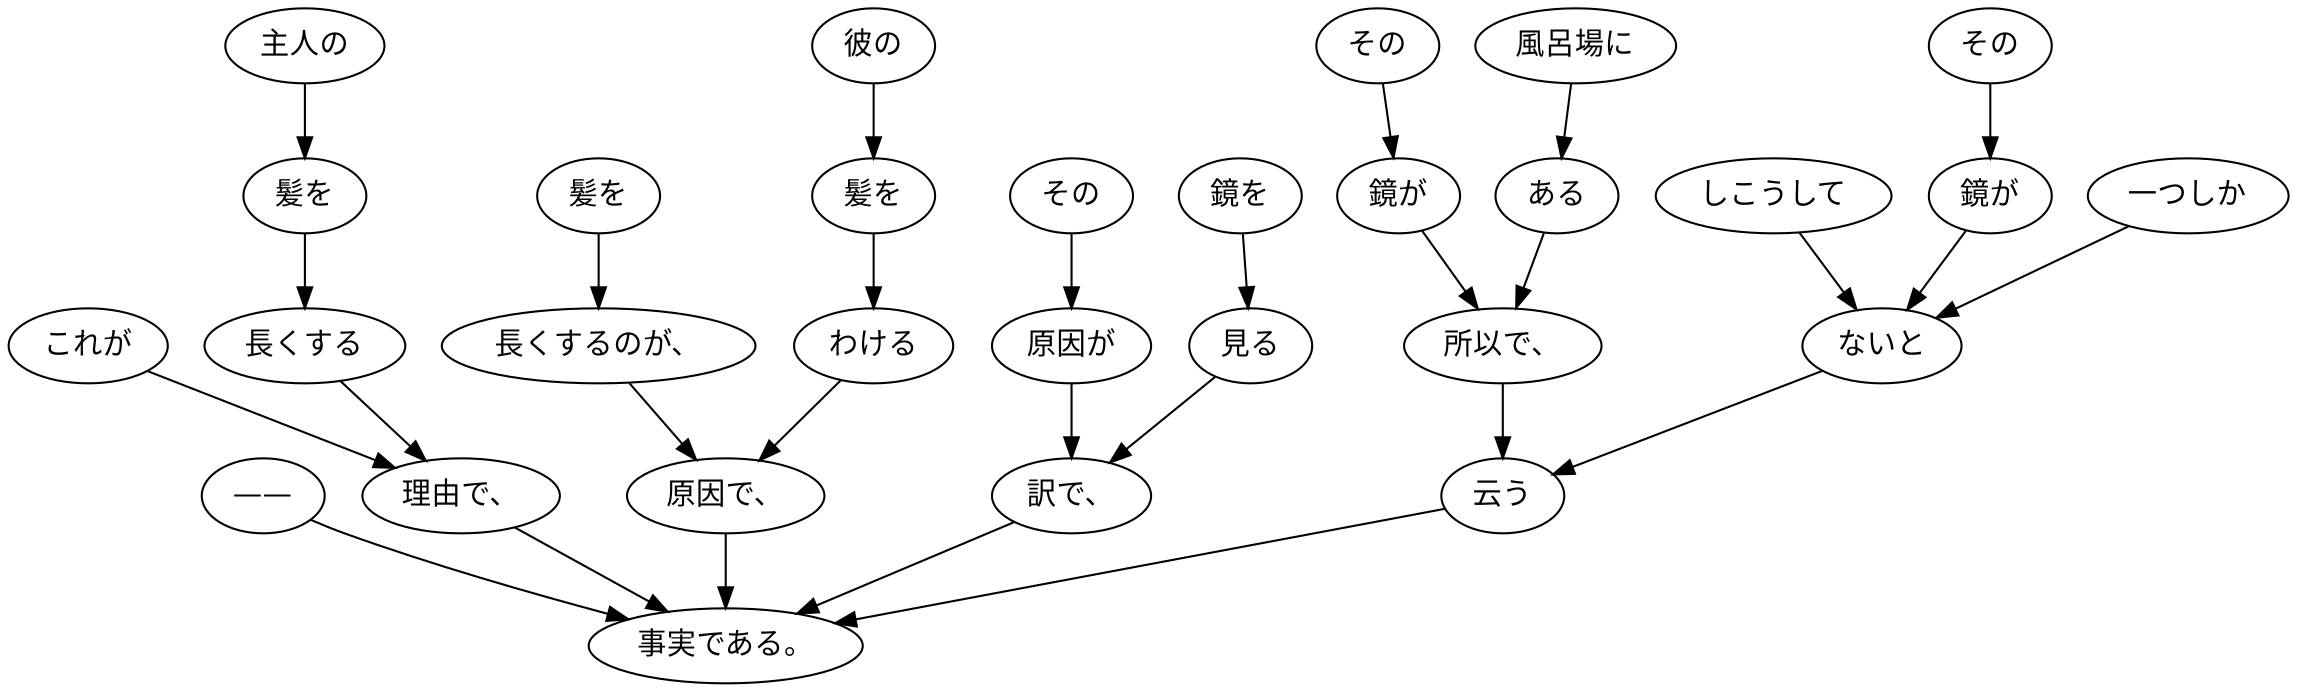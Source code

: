digraph graph5643 {
	node0 [label="——"];
	node1 [label="これが"];
	node2 [label="主人の"];
	node3 [label="髪を"];
	node4 [label="長くする"];
	node5 [label="理由で、"];
	node6 [label="髪を"];
	node7 [label="長くするのが、"];
	node8 [label="彼の"];
	node9 [label="髪を"];
	node10 [label="わける"];
	node11 [label="原因で、"];
	node12 [label="その"];
	node13 [label="原因が"];
	node14 [label="鏡を"];
	node15 [label="見る"];
	node16 [label="訳で、"];
	node17 [label="その"];
	node18 [label="鏡が"];
	node19 [label="風呂場に"];
	node20 [label="ある"];
	node21 [label="所以で、"];
	node22 [label="しこうして"];
	node23 [label="その"];
	node24 [label="鏡が"];
	node25 [label="一つしか"];
	node26 [label="ないと"];
	node27 [label="云う"];
	node28 [label="事実である。"];
	node0 -> node28;
	node1 -> node5;
	node2 -> node3;
	node3 -> node4;
	node4 -> node5;
	node5 -> node28;
	node6 -> node7;
	node7 -> node11;
	node8 -> node9;
	node9 -> node10;
	node10 -> node11;
	node11 -> node28;
	node12 -> node13;
	node13 -> node16;
	node14 -> node15;
	node15 -> node16;
	node16 -> node28;
	node17 -> node18;
	node18 -> node21;
	node19 -> node20;
	node20 -> node21;
	node21 -> node27;
	node22 -> node26;
	node23 -> node24;
	node24 -> node26;
	node25 -> node26;
	node26 -> node27;
	node27 -> node28;
}
